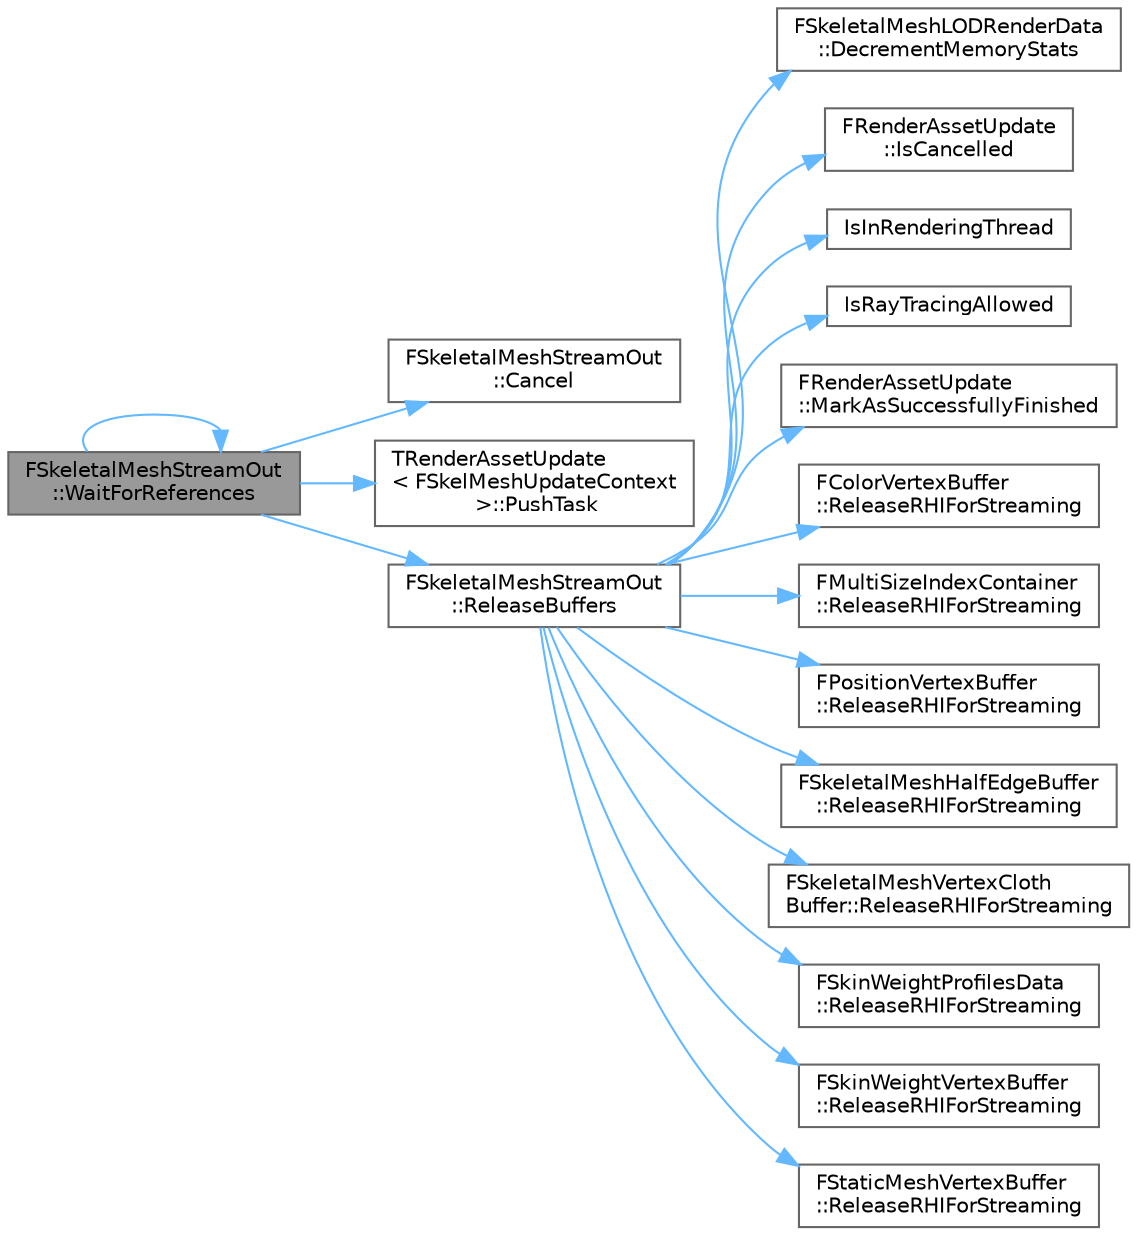 digraph "FSkeletalMeshStreamOut::WaitForReferences"
{
 // INTERACTIVE_SVG=YES
 // LATEX_PDF_SIZE
  bgcolor="transparent";
  edge [fontname=Helvetica,fontsize=10,labelfontname=Helvetica,labelfontsize=10];
  node [fontname=Helvetica,fontsize=10,shape=box,height=0.2,width=0.4];
  rankdir="LR";
  Node1 [id="Node000001",label="FSkeletalMeshStreamOut\l::WaitForReferences",height=0.2,width=0.4,color="gray40", fillcolor="grey60", style="filled", fontcolor="black",tooltip="Wait for all references to be released."];
  Node1 -> Node2 [id="edge1_Node000001_Node000002",color="steelblue1",style="solid",tooltip=" "];
  Node2 [id="Node000002",label="FSkeletalMeshStreamOut\l::Cancel",height=0.2,width=0.4,color="grey40", fillcolor="white", style="filled",URL="$d1/dc5/classFSkeletalMeshStreamOut.html#a8e518cec92419fd2997fbe373c4f4810",tooltip="Cancel the pending mip change."];
  Node1 -> Node3 [id="edge2_Node000001_Node000003",color="steelblue1",style="solid",tooltip=" "];
  Node3 [id="Node000003",label="TRenderAssetUpdate\l\< FSkelMeshUpdateContext\l \>::PushTask",height=0.2,width=0.4,color="grey40", fillcolor="white", style="filled",URL="$d9/d6e/classTRenderAssetUpdate.html#a8a166dce9efea97f205126e4a9f1025f",tooltip=" "];
  Node1 -> Node4 [id="edge3_Node000001_Node000004",color="steelblue1",style="solid",tooltip=" "];
  Node4 [id="Node000004",label="FSkeletalMeshStreamOut\l::ReleaseBuffers",height=0.2,width=0.4,color="grey40", fillcolor="white", style="filled",URL="$d1/dc5/classFSkeletalMeshStreamOut.html#ab28baab3fac143021327fd579ee6f159",tooltip="Release RHI buffers and update SRVs."];
  Node4 -> Node5 [id="edge4_Node000004_Node000005",color="steelblue1",style="solid",tooltip=" "];
  Node5 [id="Node000005",label="FSkeletalMeshLODRenderData\l::DecrementMemoryStats",height=0.2,width=0.4,color="grey40", fillcolor="white", style="filled",URL="$dd/d19/classFSkeletalMeshLODRenderData.html#a7eb1b666036f7dae664035093704bcd6",tooltip=" "];
  Node4 -> Node6 [id="edge5_Node000004_Node000006",color="steelblue1",style="solid",tooltip=" "];
  Node6 [id="Node000006",label="FRenderAssetUpdate\l::IsCancelled",height=0.2,width=0.4,color="grey40", fillcolor="white", style="filled",URL="$d2/d05/classFRenderAssetUpdate.html#a22b03a54aaee8376d978b0fc3fdecfd8",tooltip="Returns whether the task was aborted through Abort() or cancelled."];
  Node4 -> Node7 [id="edge6_Node000004_Node000007",color="steelblue1",style="solid",tooltip=" "];
  Node7 [id="Node000007",label="IsInRenderingThread",height=0.2,width=0.4,color="grey40", fillcolor="white", style="filled",URL="$d5/d8c/CoreGlobals_8h.html#ad1dc9bdc37ca4a19c64d5ffb8bc877d0",tooltip=" "];
  Node4 -> Node8 [id="edge7_Node000004_Node000008",color="steelblue1",style="solid",tooltip=" "];
  Node8 [id="Node000008",label="IsRayTracingAllowed",height=0.2,width=0.4,color="grey40", fillcolor="white", style="filled",URL="$d7/d1b/RenderUtils_8h.html#a6900a943fcd3deaa8ae3291fa11fa82d",tooltip=" "];
  Node4 -> Node9 [id="edge8_Node000004_Node000009",color="steelblue1",style="solid",tooltip=" "];
  Node9 [id="Node000009",label="FRenderAssetUpdate\l::MarkAsSuccessfullyFinished",height=0.2,width=0.4,color="grey40", fillcolor="white", style="filled",URL="$d2/d05/classFRenderAssetUpdate.html#aa28293e912b46b56331848ba625913f8",tooltip=" "];
  Node4 -> Node10 [id="edge9_Node000004_Node000010",color="steelblue1",style="solid",tooltip=" "];
  Node10 [id="Node000010",label="FColorVertexBuffer\l::ReleaseRHIForStreaming",height=0.2,width=0.4,color="grey40", fillcolor="white", style="filled",URL="$d9/de0/classFColorVertexBuffer.html#a18e2257a8ffde3a5e97124618aeafcff",tooltip=" "];
  Node4 -> Node11 [id="edge10_Node000004_Node000011",color="steelblue1",style="solid",tooltip=" "];
  Node11 [id="Node000011",label="FMultiSizeIndexContainer\l::ReleaseRHIForStreaming",height=0.2,width=0.4,color="grey40", fillcolor="white", style="filled",URL="$d9/dad/classFMultiSizeIndexContainer.html#a847f131ae3553f2349239c2d04abb105",tooltip=" "];
  Node4 -> Node12 [id="edge11_Node000004_Node000012",color="steelblue1",style="solid",tooltip=" "];
  Node12 [id="Node000012",label="FPositionVertexBuffer\l::ReleaseRHIForStreaming",height=0.2,width=0.4,color="grey40", fillcolor="white", style="filled",URL="$db/db9/classFPositionVertexBuffer.html#a85d4ee9c5a47b23ef5b7d91aeb2b567c",tooltip=" "];
  Node4 -> Node13 [id="edge12_Node000004_Node000013",color="steelblue1",style="solid",tooltip=" "];
  Node13 [id="Node000013",label="FSkeletalMeshHalfEdgeBuffer\l::ReleaseRHIForStreaming",height=0.2,width=0.4,color="grey40", fillcolor="white", style="filled",URL="$d8/dd9/classFSkeletalMeshHalfEdgeBuffer.html#a8cb82381a2e4ca13df0c70153afa9fc4",tooltip=" "];
  Node4 -> Node14 [id="edge13_Node000004_Node000014",color="steelblue1",style="solid",tooltip=" "];
  Node14 [id="Node000014",label="FSkeletalMeshVertexCloth\lBuffer::ReleaseRHIForStreaming",height=0.2,width=0.4,color="grey40", fillcolor="white", style="filled",URL="$d4/d2b/classFSkeletalMeshVertexClothBuffer.html#a2be6f0aee81955c828db67e941dc63ff",tooltip=" "];
  Node4 -> Node15 [id="edge14_Node000004_Node000015",color="steelblue1",style="solid",tooltip=" "];
  Node15 [id="Node000015",label="FSkinWeightProfilesData\l::ReleaseRHIForStreaming",height=0.2,width=0.4,color="grey40", fillcolor="white", style="filled",URL="$d7/d61/structFSkinWeightProfilesData.html#ad06ee4da389f23354e7b24def3e2b5ac",tooltip=" "];
  Node4 -> Node16 [id="edge15_Node000004_Node000016",color="steelblue1",style="solid",tooltip=" "];
  Node16 [id="Node000016",label="FSkinWeightVertexBuffer\l::ReleaseRHIForStreaming",height=0.2,width=0.4,color="grey40", fillcolor="white", style="filled",URL="$d4/d87/classFSkinWeightVertexBuffer.html#a7820bfa212d85377f493ff1dbab01cc1",tooltip=" "];
  Node4 -> Node17 [id="edge16_Node000004_Node000017",color="steelblue1",style="solid",tooltip=" "];
  Node17 [id="Node000017",label="FStaticMeshVertexBuffer\l::ReleaseRHIForStreaming",height=0.2,width=0.4,color="grey40", fillcolor="white", style="filled",URL="$d7/d68/classFStaticMeshVertexBuffer.html#a0a9516a883b00072d805b67c707114eb",tooltip=" "];
  Node1 -> Node1 [id="edge17_Node000001_Node000001",color="steelblue1",style="solid",tooltip=" "];
}
